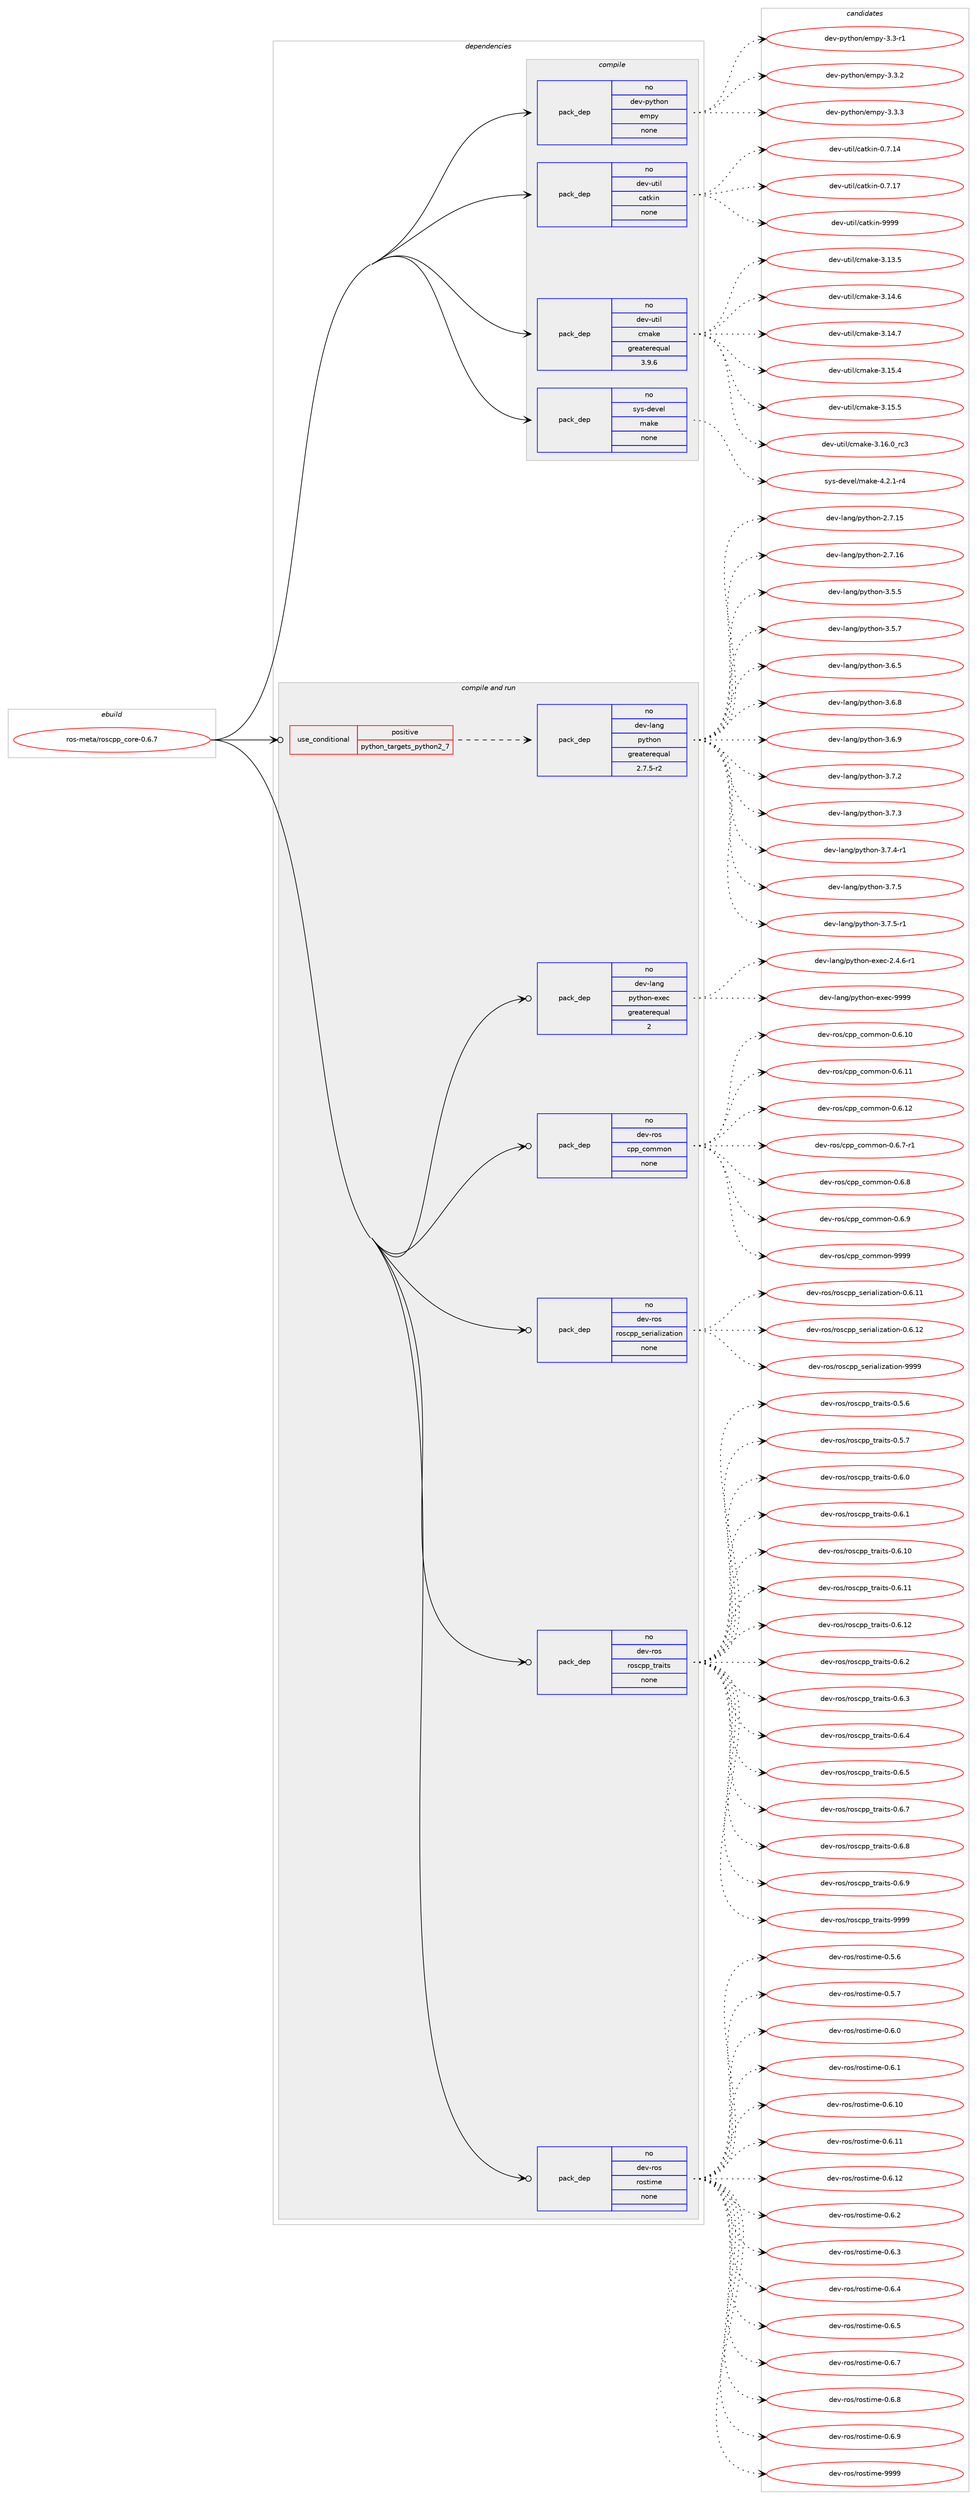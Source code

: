 digraph prolog {

# *************
# Graph options
# *************

newrank=true;
concentrate=true;
compound=true;
graph [rankdir=LR,fontname=Helvetica,fontsize=10,ranksep=1.5];#, ranksep=2.5, nodesep=0.2];
edge  [arrowhead=vee];
node  [fontname=Helvetica,fontsize=10];

# **********
# The ebuild
# **********

subgraph cluster_leftcol {
color=gray;
rank=same;
label=<<i>ebuild</i>>;
id [label="ros-meta/roscpp_core-0.6.7", color=red, width=4, href="../ros-meta/roscpp_core-0.6.7.svg"];
}

# ****************
# The dependencies
# ****************

subgraph cluster_midcol {
color=gray;
label=<<i>dependencies</i>>;
subgraph cluster_compile {
fillcolor="#eeeeee";
style=filled;
label=<<i>compile</i>>;
subgraph pack626915 {
dependency848323 [label=<<TABLE BORDER="0" CELLBORDER="1" CELLSPACING="0" CELLPADDING="4" WIDTH="220"><TR><TD ROWSPAN="6" CELLPADDING="30">pack_dep</TD></TR><TR><TD WIDTH="110">no</TD></TR><TR><TD>dev-python</TD></TR><TR><TD>empy</TD></TR><TR><TD>none</TD></TR><TR><TD></TD></TR></TABLE>>, shape=none, color=blue];
}
id:e -> dependency848323:w [weight=20,style="solid",arrowhead="vee"];
subgraph pack626916 {
dependency848324 [label=<<TABLE BORDER="0" CELLBORDER="1" CELLSPACING="0" CELLPADDING="4" WIDTH="220"><TR><TD ROWSPAN="6" CELLPADDING="30">pack_dep</TD></TR><TR><TD WIDTH="110">no</TD></TR><TR><TD>dev-util</TD></TR><TR><TD>catkin</TD></TR><TR><TD>none</TD></TR><TR><TD></TD></TR></TABLE>>, shape=none, color=blue];
}
id:e -> dependency848324:w [weight=20,style="solid",arrowhead="vee"];
subgraph pack626917 {
dependency848325 [label=<<TABLE BORDER="0" CELLBORDER="1" CELLSPACING="0" CELLPADDING="4" WIDTH="220"><TR><TD ROWSPAN="6" CELLPADDING="30">pack_dep</TD></TR><TR><TD WIDTH="110">no</TD></TR><TR><TD>dev-util</TD></TR><TR><TD>cmake</TD></TR><TR><TD>greaterequal</TD></TR><TR><TD>3.9.6</TD></TR></TABLE>>, shape=none, color=blue];
}
id:e -> dependency848325:w [weight=20,style="solid",arrowhead="vee"];
subgraph pack626918 {
dependency848326 [label=<<TABLE BORDER="0" CELLBORDER="1" CELLSPACING="0" CELLPADDING="4" WIDTH="220"><TR><TD ROWSPAN="6" CELLPADDING="30">pack_dep</TD></TR><TR><TD WIDTH="110">no</TD></TR><TR><TD>sys-devel</TD></TR><TR><TD>make</TD></TR><TR><TD>none</TD></TR><TR><TD></TD></TR></TABLE>>, shape=none, color=blue];
}
id:e -> dependency848326:w [weight=20,style="solid",arrowhead="vee"];
}
subgraph cluster_compileandrun {
fillcolor="#eeeeee";
style=filled;
label=<<i>compile and run</i>>;
subgraph cond206474 {
dependency848327 [label=<<TABLE BORDER="0" CELLBORDER="1" CELLSPACING="0" CELLPADDING="4"><TR><TD ROWSPAN="3" CELLPADDING="10">use_conditional</TD></TR><TR><TD>positive</TD></TR><TR><TD>python_targets_python2_7</TD></TR></TABLE>>, shape=none, color=red];
subgraph pack626919 {
dependency848328 [label=<<TABLE BORDER="0" CELLBORDER="1" CELLSPACING="0" CELLPADDING="4" WIDTH="220"><TR><TD ROWSPAN="6" CELLPADDING="30">pack_dep</TD></TR><TR><TD WIDTH="110">no</TD></TR><TR><TD>dev-lang</TD></TR><TR><TD>python</TD></TR><TR><TD>greaterequal</TD></TR><TR><TD>2.7.5-r2</TD></TR></TABLE>>, shape=none, color=blue];
}
dependency848327:e -> dependency848328:w [weight=20,style="dashed",arrowhead="vee"];
}
id:e -> dependency848327:w [weight=20,style="solid",arrowhead="odotvee"];
subgraph pack626920 {
dependency848329 [label=<<TABLE BORDER="0" CELLBORDER="1" CELLSPACING="0" CELLPADDING="4" WIDTH="220"><TR><TD ROWSPAN="6" CELLPADDING="30">pack_dep</TD></TR><TR><TD WIDTH="110">no</TD></TR><TR><TD>dev-lang</TD></TR><TR><TD>python-exec</TD></TR><TR><TD>greaterequal</TD></TR><TR><TD>2</TD></TR></TABLE>>, shape=none, color=blue];
}
id:e -> dependency848329:w [weight=20,style="solid",arrowhead="odotvee"];
subgraph pack626921 {
dependency848330 [label=<<TABLE BORDER="0" CELLBORDER="1" CELLSPACING="0" CELLPADDING="4" WIDTH="220"><TR><TD ROWSPAN="6" CELLPADDING="30">pack_dep</TD></TR><TR><TD WIDTH="110">no</TD></TR><TR><TD>dev-ros</TD></TR><TR><TD>cpp_common</TD></TR><TR><TD>none</TD></TR><TR><TD></TD></TR></TABLE>>, shape=none, color=blue];
}
id:e -> dependency848330:w [weight=20,style="solid",arrowhead="odotvee"];
subgraph pack626922 {
dependency848331 [label=<<TABLE BORDER="0" CELLBORDER="1" CELLSPACING="0" CELLPADDING="4" WIDTH="220"><TR><TD ROWSPAN="6" CELLPADDING="30">pack_dep</TD></TR><TR><TD WIDTH="110">no</TD></TR><TR><TD>dev-ros</TD></TR><TR><TD>roscpp_serialization</TD></TR><TR><TD>none</TD></TR><TR><TD></TD></TR></TABLE>>, shape=none, color=blue];
}
id:e -> dependency848331:w [weight=20,style="solid",arrowhead="odotvee"];
subgraph pack626923 {
dependency848332 [label=<<TABLE BORDER="0" CELLBORDER="1" CELLSPACING="0" CELLPADDING="4" WIDTH="220"><TR><TD ROWSPAN="6" CELLPADDING="30">pack_dep</TD></TR><TR><TD WIDTH="110">no</TD></TR><TR><TD>dev-ros</TD></TR><TR><TD>roscpp_traits</TD></TR><TR><TD>none</TD></TR><TR><TD></TD></TR></TABLE>>, shape=none, color=blue];
}
id:e -> dependency848332:w [weight=20,style="solid",arrowhead="odotvee"];
subgraph pack626924 {
dependency848333 [label=<<TABLE BORDER="0" CELLBORDER="1" CELLSPACING="0" CELLPADDING="4" WIDTH="220"><TR><TD ROWSPAN="6" CELLPADDING="30">pack_dep</TD></TR><TR><TD WIDTH="110">no</TD></TR><TR><TD>dev-ros</TD></TR><TR><TD>rostime</TD></TR><TR><TD>none</TD></TR><TR><TD></TD></TR></TABLE>>, shape=none, color=blue];
}
id:e -> dependency848333:w [weight=20,style="solid",arrowhead="odotvee"];
}
subgraph cluster_run {
fillcolor="#eeeeee";
style=filled;
label=<<i>run</i>>;
}
}

# **************
# The candidates
# **************

subgraph cluster_choices {
rank=same;
color=gray;
label=<<i>candidates</i>>;

subgraph choice626915 {
color=black;
nodesep=1;
choice1001011184511212111610411111047101109112121455146514511449 [label="dev-python/empy-3.3-r1", color=red, width=4,href="../dev-python/empy-3.3-r1.svg"];
choice1001011184511212111610411111047101109112121455146514650 [label="dev-python/empy-3.3.2", color=red, width=4,href="../dev-python/empy-3.3.2.svg"];
choice1001011184511212111610411111047101109112121455146514651 [label="dev-python/empy-3.3.3", color=red, width=4,href="../dev-python/empy-3.3.3.svg"];
dependency848323:e -> choice1001011184511212111610411111047101109112121455146514511449:w [style=dotted,weight="100"];
dependency848323:e -> choice1001011184511212111610411111047101109112121455146514650:w [style=dotted,weight="100"];
dependency848323:e -> choice1001011184511212111610411111047101109112121455146514651:w [style=dotted,weight="100"];
}
subgraph choice626916 {
color=black;
nodesep=1;
choice1001011184511711610510847999711610710511045484655464952 [label="dev-util/catkin-0.7.14", color=red, width=4,href="../dev-util/catkin-0.7.14.svg"];
choice1001011184511711610510847999711610710511045484655464955 [label="dev-util/catkin-0.7.17", color=red, width=4,href="../dev-util/catkin-0.7.17.svg"];
choice100101118451171161051084799971161071051104557575757 [label="dev-util/catkin-9999", color=red, width=4,href="../dev-util/catkin-9999.svg"];
dependency848324:e -> choice1001011184511711610510847999711610710511045484655464952:w [style=dotted,weight="100"];
dependency848324:e -> choice1001011184511711610510847999711610710511045484655464955:w [style=dotted,weight="100"];
dependency848324:e -> choice100101118451171161051084799971161071051104557575757:w [style=dotted,weight="100"];
}
subgraph choice626917 {
color=black;
nodesep=1;
choice1001011184511711610510847991099710710145514649514653 [label="dev-util/cmake-3.13.5", color=red, width=4,href="../dev-util/cmake-3.13.5.svg"];
choice1001011184511711610510847991099710710145514649524654 [label="dev-util/cmake-3.14.6", color=red, width=4,href="../dev-util/cmake-3.14.6.svg"];
choice1001011184511711610510847991099710710145514649524655 [label="dev-util/cmake-3.14.7", color=red, width=4,href="../dev-util/cmake-3.14.7.svg"];
choice1001011184511711610510847991099710710145514649534652 [label="dev-util/cmake-3.15.4", color=red, width=4,href="../dev-util/cmake-3.15.4.svg"];
choice1001011184511711610510847991099710710145514649534653 [label="dev-util/cmake-3.15.5", color=red, width=4,href="../dev-util/cmake-3.15.5.svg"];
choice1001011184511711610510847991099710710145514649544648951149951 [label="dev-util/cmake-3.16.0_rc3", color=red, width=4,href="../dev-util/cmake-3.16.0_rc3.svg"];
dependency848325:e -> choice1001011184511711610510847991099710710145514649514653:w [style=dotted,weight="100"];
dependency848325:e -> choice1001011184511711610510847991099710710145514649524654:w [style=dotted,weight="100"];
dependency848325:e -> choice1001011184511711610510847991099710710145514649524655:w [style=dotted,weight="100"];
dependency848325:e -> choice1001011184511711610510847991099710710145514649534652:w [style=dotted,weight="100"];
dependency848325:e -> choice1001011184511711610510847991099710710145514649534653:w [style=dotted,weight="100"];
dependency848325:e -> choice1001011184511711610510847991099710710145514649544648951149951:w [style=dotted,weight="100"];
}
subgraph choice626918 {
color=black;
nodesep=1;
choice1151211154510010111810110847109971071014552465046494511452 [label="sys-devel/make-4.2.1-r4", color=red, width=4,href="../sys-devel/make-4.2.1-r4.svg"];
dependency848326:e -> choice1151211154510010111810110847109971071014552465046494511452:w [style=dotted,weight="100"];
}
subgraph choice626919 {
color=black;
nodesep=1;
choice10010111845108971101034711212111610411111045504655464953 [label="dev-lang/python-2.7.15", color=red, width=4,href="../dev-lang/python-2.7.15.svg"];
choice10010111845108971101034711212111610411111045504655464954 [label="dev-lang/python-2.7.16", color=red, width=4,href="../dev-lang/python-2.7.16.svg"];
choice100101118451089711010347112121116104111110455146534653 [label="dev-lang/python-3.5.5", color=red, width=4,href="../dev-lang/python-3.5.5.svg"];
choice100101118451089711010347112121116104111110455146534655 [label="dev-lang/python-3.5.7", color=red, width=4,href="../dev-lang/python-3.5.7.svg"];
choice100101118451089711010347112121116104111110455146544653 [label="dev-lang/python-3.6.5", color=red, width=4,href="../dev-lang/python-3.6.5.svg"];
choice100101118451089711010347112121116104111110455146544656 [label="dev-lang/python-3.6.8", color=red, width=4,href="../dev-lang/python-3.6.8.svg"];
choice100101118451089711010347112121116104111110455146544657 [label="dev-lang/python-3.6.9", color=red, width=4,href="../dev-lang/python-3.6.9.svg"];
choice100101118451089711010347112121116104111110455146554650 [label="dev-lang/python-3.7.2", color=red, width=4,href="../dev-lang/python-3.7.2.svg"];
choice100101118451089711010347112121116104111110455146554651 [label="dev-lang/python-3.7.3", color=red, width=4,href="../dev-lang/python-3.7.3.svg"];
choice1001011184510897110103471121211161041111104551465546524511449 [label="dev-lang/python-3.7.4-r1", color=red, width=4,href="../dev-lang/python-3.7.4-r1.svg"];
choice100101118451089711010347112121116104111110455146554653 [label="dev-lang/python-3.7.5", color=red, width=4,href="../dev-lang/python-3.7.5.svg"];
choice1001011184510897110103471121211161041111104551465546534511449 [label="dev-lang/python-3.7.5-r1", color=red, width=4,href="../dev-lang/python-3.7.5-r1.svg"];
dependency848328:e -> choice10010111845108971101034711212111610411111045504655464953:w [style=dotted,weight="100"];
dependency848328:e -> choice10010111845108971101034711212111610411111045504655464954:w [style=dotted,weight="100"];
dependency848328:e -> choice100101118451089711010347112121116104111110455146534653:w [style=dotted,weight="100"];
dependency848328:e -> choice100101118451089711010347112121116104111110455146534655:w [style=dotted,weight="100"];
dependency848328:e -> choice100101118451089711010347112121116104111110455146544653:w [style=dotted,weight="100"];
dependency848328:e -> choice100101118451089711010347112121116104111110455146544656:w [style=dotted,weight="100"];
dependency848328:e -> choice100101118451089711010347112121116104111110455146544657:w [style=dotted,weight="100"];
dependency848328:e -> choice100101118451089711010347112121116104111110455146554650:w [style=dotted,weight="100"];
dependency848328:e -> choice100101118451089711010347112121116104111110455146554651:w [style=dotted,weight="100"];
dependency848328:e -> choice1001011184510897110103471121211161041111104551465546524511449:w [style=dotted,weight="100"];
dependency848328:e -> choice100101118451089711010347112121116104111110455146554653:w [style=dotted,weight="100"];
dependency848328:e -> choice1001011184510897110103471121211161041111104551465546534511449:w [style=dotted,weight="100"];
}
subgraph choice626920 {
color=black;
nodesep=1;
choice10010111845108971101034711212111610411111045101120101994550465246544511449 [label="dev-lang/python-exec-2.4.6-r1", color=red, width=4,href="../dev-lang/python-exec-2.4.6-r1.svg"];
choice10010111845108971101034711212111610411111045101120101994557575757 [label="dev-lang/python-exec-9999", color=red, width=4,href="../dev-lang/python-exec-9999.svg"];
dependency848329:e -> choice10010111845108971101034711212111610411111045101120101994550465246544511449:w [style=dotted,weight="100"];
dependency848329:e -> choice10010111845108971101034711212111610411111045101120101994557575757:w [style=dotted,weight="100"];
}
subgraph choice626921 {
color=black;
nodesep=1;
choice100101118451141111154799112112959911110910911111045484654464948 [label="dev-ros/cpp_common-0.6.10", color=red, width=4,href="../dev-ros/cpp_common-0.6.10.svg"];
choice100101118451141111154799112112959911110910911111045484654464949 [label="dev-ros/cpp_common-0.6.11", color=red, width=4,href="../dev-ros/cpp_common-0.6.11.svg"];
choice100101118451141111154799112112959911110910911111045484654464950 [label="dev-ros/cpp_common-0.6.12", color=red, width=4,href="../dev-ros/cpp_common-0.6.12.svg"];
choice10010111845114111115479911211295991111091091111104548465446554511449 [label="dev-ros/cpp_common-0.6.7-r1", color=red, width=4,href="../dev-ros/cpp_common-0.6.7-r1.svg"];
choice1001011184511411111547991121129599111109109111110454846544656 [label="dev-ros/cpp_common-0.6.8", color=red, width=4,href="../dev-ros/cpp_common-0.6.8.svg"];
choice1001011184511411111547991121129599111109109111110454846544657 [label="dev-ros/cpp_common-0.6.9", color=red, width=4,href="../dev-ros/cpp_common-0.6.9.svg"];
choice10010111845114111115479911211295991111091091111104557575757 [label="dev-ros/cpp_common-9999", color=red, width=4,href="../dev-ros/cpp_common-9999.svg"];
dependency848330:e -> choice100101118451141111154799112112959911110910911111045484654464948:w [style=dotted,weight="100"];
dependency848330:e -> choice100101118451141111154799112112959911110910911111045484654464949:w [style=dotted,weight="100"];
dependency848330:e -> choice100101118451141111154799112112959911110910911111045484654464950:w [style=dotted,weight="100"];
dependency848330:e -> choice10010111845114111115479911211295991111091091111104548465446554511449:w [style=dotted,weight="100"];
dependency848330:e -> choice1001011184511411111547991121129599111109109111110454846544656:w [style=dotted,weight="100"];
dependency848330:e -> choice1001011184511411111547991121129599111109109111110454846544657:w [style=dotted,weight="100"];
dependency848330:e -> choice10010111845114111115479911211295991111091091111104557575757:w [style=dotted,weight="100"];
}
subgraph choice626922 {
color=black;
nodesep=1;
choice10010111845114111115471141111159911211295115101114105971081051229711610511111045484654464949 [label="dev-ros/roscpp_serialization-0.6.11", color=red, width=4,href="../dev-ros/roscpp_serialization-0.6.11.svg"];
choice10010111845114111115471141111159911211295115101114105971081051229711610511111045484654464950 [label="dev-ros/roscpp_serialization-0.6.12", color=red, width=4,href="../dev-ros/roscpp_serialization-0.6.12.svg"];
choice1001011184511411111547114111115991121129511510111410597108105122971161051111104557575757 [label="dev-ros/roscpp_serialization-9999", color=red, width=4,href="../dev-ros/roscpp_serialization-9999.svg"];
dependency848331:e -> choice10010111845114111115471141111159911211295115101114105971081051229711610511111045484654464949:w [style=dotted,weight="100"];
dependency848331:e -> choice10010111845114111115471141111159911211295115101114105971081051229711610511111045484654464950:w [style=dotted,weight="100"];
dependency848331:e -> choice1001011184511411111547114111115991121129511510111410597108105122971161051111104557575757:w [style=dotted,weight="100"];
}
subgraph choice626923 {
color=black;
nodesep=1;
choice1001011184511411111547114111115991121129511611497105116115454846534654 [label="dev-ros/roscpp_traits-0.5.6", color=red, width=4,href="../dev-ros/roscpp_traits-0.5.6.svg"];
choice1001011184511411111547114111115991121129511611497105116115454846534655 [label="dev-ros/roscpp_traits-0.5.7", color=red, width=4,href="../dev-ros/roscpp_traits-0.5.7.svg"];
choice1001011184511411111547114111115991121129511611497105116115454846544648 [label="dev-ros/roscpp_traits-0.6.0", color=red, width=4,href="../dev-ros/roscpp_traits-0.6.0.svg"];
choice1001011184511411111547114111115991121129511611497105116115454846544649 [label="dev-ros/roscpp_traits-0.6.1", color=red, width=4,href="../dev-ros/roscpp_traits-0.6.1.svg"];
choice100101118451141111154711411111599112112951161149710511611545484654464948 [label="dev-ros/roscpp_traits-0.6.10", color=red, width=4,href="../dev-ros/roscpp_traits-0.6.10.svg"];
choice100101118451141111154711411111599112112951161149710511611545484654464949 [label="dev-ros/roscpp_traits-0.6.11", color=red, width=4,href="../dev-ros/roscpp_traits-0.6.11.svg"];
choice100101118451141111154711411111599112112951161149710511611545484654464950 [label="dev-ros/roscpp_traits-0.6.12", color=red, width=4,href="../dev-ros/roscpp_traits-0.6.12.svg"];
choice1001011184511411111547114111115991121129511611497105116115454846544650 [label="dev-ros/roscpp_traits-0.6.2", color=red, width=4,href="../dev-ros/roscpp_traits-0.6.2.svg"];
choice1001011184511411111547114111115991121129511611497105116115454846544651 [label="dev-ros/roscpp_traits-0.6.3", color=red, width=4,href="../dev-ros/roscpp_traits-0.6.3.svg"];
choice1001011184511411111547114111115991121129511611497105116115454846544652 [label="dev-ros/roscpp_traits-0.6.4", color=red, width=4,href="../dev-ros/roscpp_traits-0.6.4.svg"];
choice1001011184511411111547114111115991121129511611497105116115454846544653 [label="dev-ros/roscpp_traits-0.6.5", color=red, width=4,href="../dev-ros/roscpp_traits-0.6.5.svg"];
choice1001011184511411111547114111115991121129511611497105116115454846544655 [label="dev-ros/roscpp_traits-0.6.7", color=red, width=4,href="../dev-ros/roscpp_traits-0.6.7.svg"];
choice1001011184511411111547114111115991121129511611497105116115454846544656 [label="dev-ros/roscpp_traits-0.6.8", color=red, width=4,href="../dev-ros/roscpp_traits-0.6.8.svg"];
choice1001011184511411111547114111115991121129511611497105116115454846544657 [label="dev-ros/roscpp_traits-0.6.9", color=red, width=4,href="../dev-ros/roscpp_traits-0.6.9.svg"];
choice10010111845114111115471141111159911211295116114971051161154557575757 [label="dev-ros/roscpp_traits-9999", color=red, width=4,href="../dev-ros/roscpp_traits-9999.svg"];
dependency848332:e -> choice1001011184511411111547114111115991121129511611497105116115454846534654:w [style=dotted,weight="100"];
dependency848332:e -> choice1001011184511411111547114111115991121129511611497105116115454846534655:w [style=dotted,weight="100"];
dependency848332:e -> choice1001011184511411111547114111115991121129511611497105116115454846544648:w [style=dotted,weight="100"];
dependency848332:e -> choice1001011184511411111547114111115991121129511611497105116115454846544649:w [style=dotted,weight="100"];
dependency848332:e -> choice100101118451141111154711411111599112112951161149710511611545484654464948:w [style=dotted,weight="100"];
dependency848332:e -> choice100101118451141111154711411111599112112951161149710511611545484654464949:w [style=dotted,weight="100"];
dependency848332:e -> choice100101118451141111154711411111599112112951161149710511611545484654464950:w [style=dotted,weight="100"];
dependency848332:e -> choice1001011184511411111547114111115991121129511611497105116115454846544650:w [style=dotted,weight="100"];
dependency848332:e -> choice1001011184511411111547114111115991121129511611497105116115454846544651:w [style=dotted,weight="100"];
dependency848332:e -> choice1001011184511411111547114111115991121129511611497105116115454846544652:w [style=dotted,weight="100"];
dependency848332:e -> choice1001011184511411111547114111115991121129511611497105116115454846544653:w [style=dotted,weight="100"];
dependency848332:e -> choice1001011184511411111547114111115991121129511611497105116115454846544655:w [style=dotted,weight="100"];
dependency848332:e -> choice1001011184511411111547114111115991121129511611497105116115454846544656:w [style=dotted,weight="100"];
dependency848332:e -> choice1001011184511411111547114111115991121129511611497105116115454846544657:w [style=dotted,weight="100"];
dependency848332:e -> choice10010111845114111115471141111159911211295116114971051161154557575757:w [style=dotted,weight="100"];
}
subgraph choice626924 {
color=black;
nodesep=1;
choice1001011184511411111547114111115116105109101454846534654 [label="dev-ros/rostime-0.5.6", color=red, width=4,href="../dev-ros/rostime-0.5.6.svg"];
choice1001011184511411111547114111115116105109101454846534655 [label="dev-ros/rostime-0.5.7", color=red, width=4,href="../dev-ros/rostime-0.5.7.svg"];
choice1001011184511411111547114111115116105109101454846544648 [label="dev-ros/rostime-0.6.0", color=red, width=4,href="../dev-ros/rostime-0.6.0.svg"];
choice1001011184511411111547114111115116105109101454846544649 [label="dev-ros/rostime-0.6.1", color=red, width=4,href="../dev-ros/rostime-0.6.1.svg"];
choice100101118451141111154711411111511610510910145484654464948 [label="dev-ros/rostime-0.6.10", color=red, width=4,href="../dev-ros/rostime-0.6.10.svg"];
choice100101118451141111154711411111511610510910145484654464949 [label="dev-ros/rostime-0.6.11", color=red, width=4,href="../dev-ros/rostime-0.6.11.svg"];
choice100101118451141111154711411111511610510910145484654464950 [label="dev-ros/rostime-0.6.12", color=red, width=4,href="../dev-ros/rostime-0.6.12.svg"];
choice1001011184511411111547114111115116105109101454846544650 [label="dev-ros/rostime-0.6.2", color=red, width=4,href="../dev-ros/rostime-0.6.2.svg"];
choice1001011184511411111547114111115116105109101454846544651 [label="dev-ros/rostime-0.6.3", color=red, width=4,href="../dev-ros/rostime-0.6.3.svg"];
choice1001011184511411111547114111115116105109101454846544652 [label="dev-ros/rostime-0.6.4", color=red, width=4,href="../dev-ros/rostime-0.6.4.svg"];
choice1001011184511411111547114111115116105109101454846544653 [label="dev-ros/rostime-0.6.5", color=red, width=4,href="../dev-ros/rostime-0.6.5.svg"];
choice1001011184511411111547114111115116105109101454846544655 [label="dev-ros/rostime-0.6.7", color=red, width=4,href="../dev-ros/rostime-0.6.7.svg"];
choice1001011184511411111547114111115116105109101454846544656 [label="dev-ros/rostime-0.6.8", color=red, width=4,href="../dev-ros/rostime-0.6.8.svg"];
choice1001011184511411111547114111115116105109101454846544657 [label="dev-ros/rostime-0.6.9", color=red, width=4,href="../dev-ros/rostime-0.6.9.svg"];
choice10010111845114111115471141111151161051091014557575757 [label="dev-ros/rostime-9999", color=red, width=4,href="../dev-ros/rostime-9999.svg"];
dependency848333:e -> choice1001011184511411111547114111115116105109101454846534654:w [style=dotted,weight="100"];
dependency848333:e -> choice1001011184511411111547114111115116105109101454846534655:w [style=dotted,weight="100"];
dependency848333:e -> choice1001011184511411111547114111115116105109101454846544648:w [style=dotted,weight="100"];
dependency848333:e -> choice1001011184511411111547114111115116105109101454846544649:w [style=dotted,weight="100"];
dependency848333:e -> choice100101118451141111154711411111511610510910145484654464948:w [style=dotted,weight="100"];
dependency848333:e -> choice100101118451141111154711411111511610510910145484654464949:w [style=dotted,weight="100"];
dependency848333:e -> choice100101118451141111154711411111511610510910145484654464950:w [style=dotted,weight="100"];
dependency848333:e -> choice1001011184511411111547114111115116105109101454846544650:w [style=dotted,weight="100"];
dependency848333:e -> choice1001011184511411111547114111115116105109101454846544651:w [style=dotted,weight="100"];
dependency848333:e -> choice1001011184511411111547114111115116105109101454846544652:w [style=dotted,weight="100"];
dependency848333:e -> choice1001011184511411111547114111115116105109101454846544653:w [style=dotted,weight="100"];
dependency848333:e -> choice1001011184511411111547114111115116105109101454846544655:w [style=dotted,weight="100"];
dependency848333:e -> choice1001011184511411111547114111115116105109101454846544656:w [style=dotted,weight="100"];
dependency848333:e -> choice1001011184511411111547114111115116105109101454846544657:w [style=dotted,weight="100"];
dependency848333:e -> choice10010111845114111115471141111151161051091014557575757:w [style=dotted,weight="100"];
}
}

}
